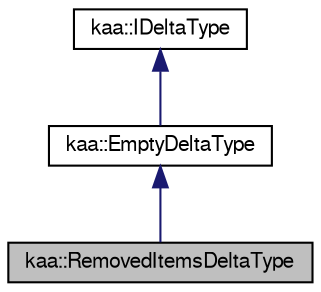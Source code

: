 digraph "kaa::RemovedItemsDeltaType"
{
  bgcolor="transparent";
  edge [fontname="FreeSans",fontsize="10",labelfontname="FreeSans",labelfontsize="10"];
  node [fontname="FreeSans",fontsize="10",shape=record];
  Node1 [label="kaa::RemovedItemsDeltaType",height=0.2,width=0.4,color="black", fillcolor="grey75", style="filled" fontcolor="black"];
  Node2 -> Node1 [dir="back",color="midnightblue",fontsize="10",style="solid",fontname="FreeSans"];
  Node2 [label="kaa::EmptyDeltaType",height=0.2,width=0.4,color="black",URL="$classkaa_1_1EmptyDeltaType.html"];
  Node3 -> Node2 [dir="back",color="midnightblue",fontsize="10",style="solid",fontname="FreeSans"];
  Node3 [label="kaa::IDeltaType",height=0.2,width=0.4,color="black",URL="$classkaa_1_1IDeltaType.html"];
}
